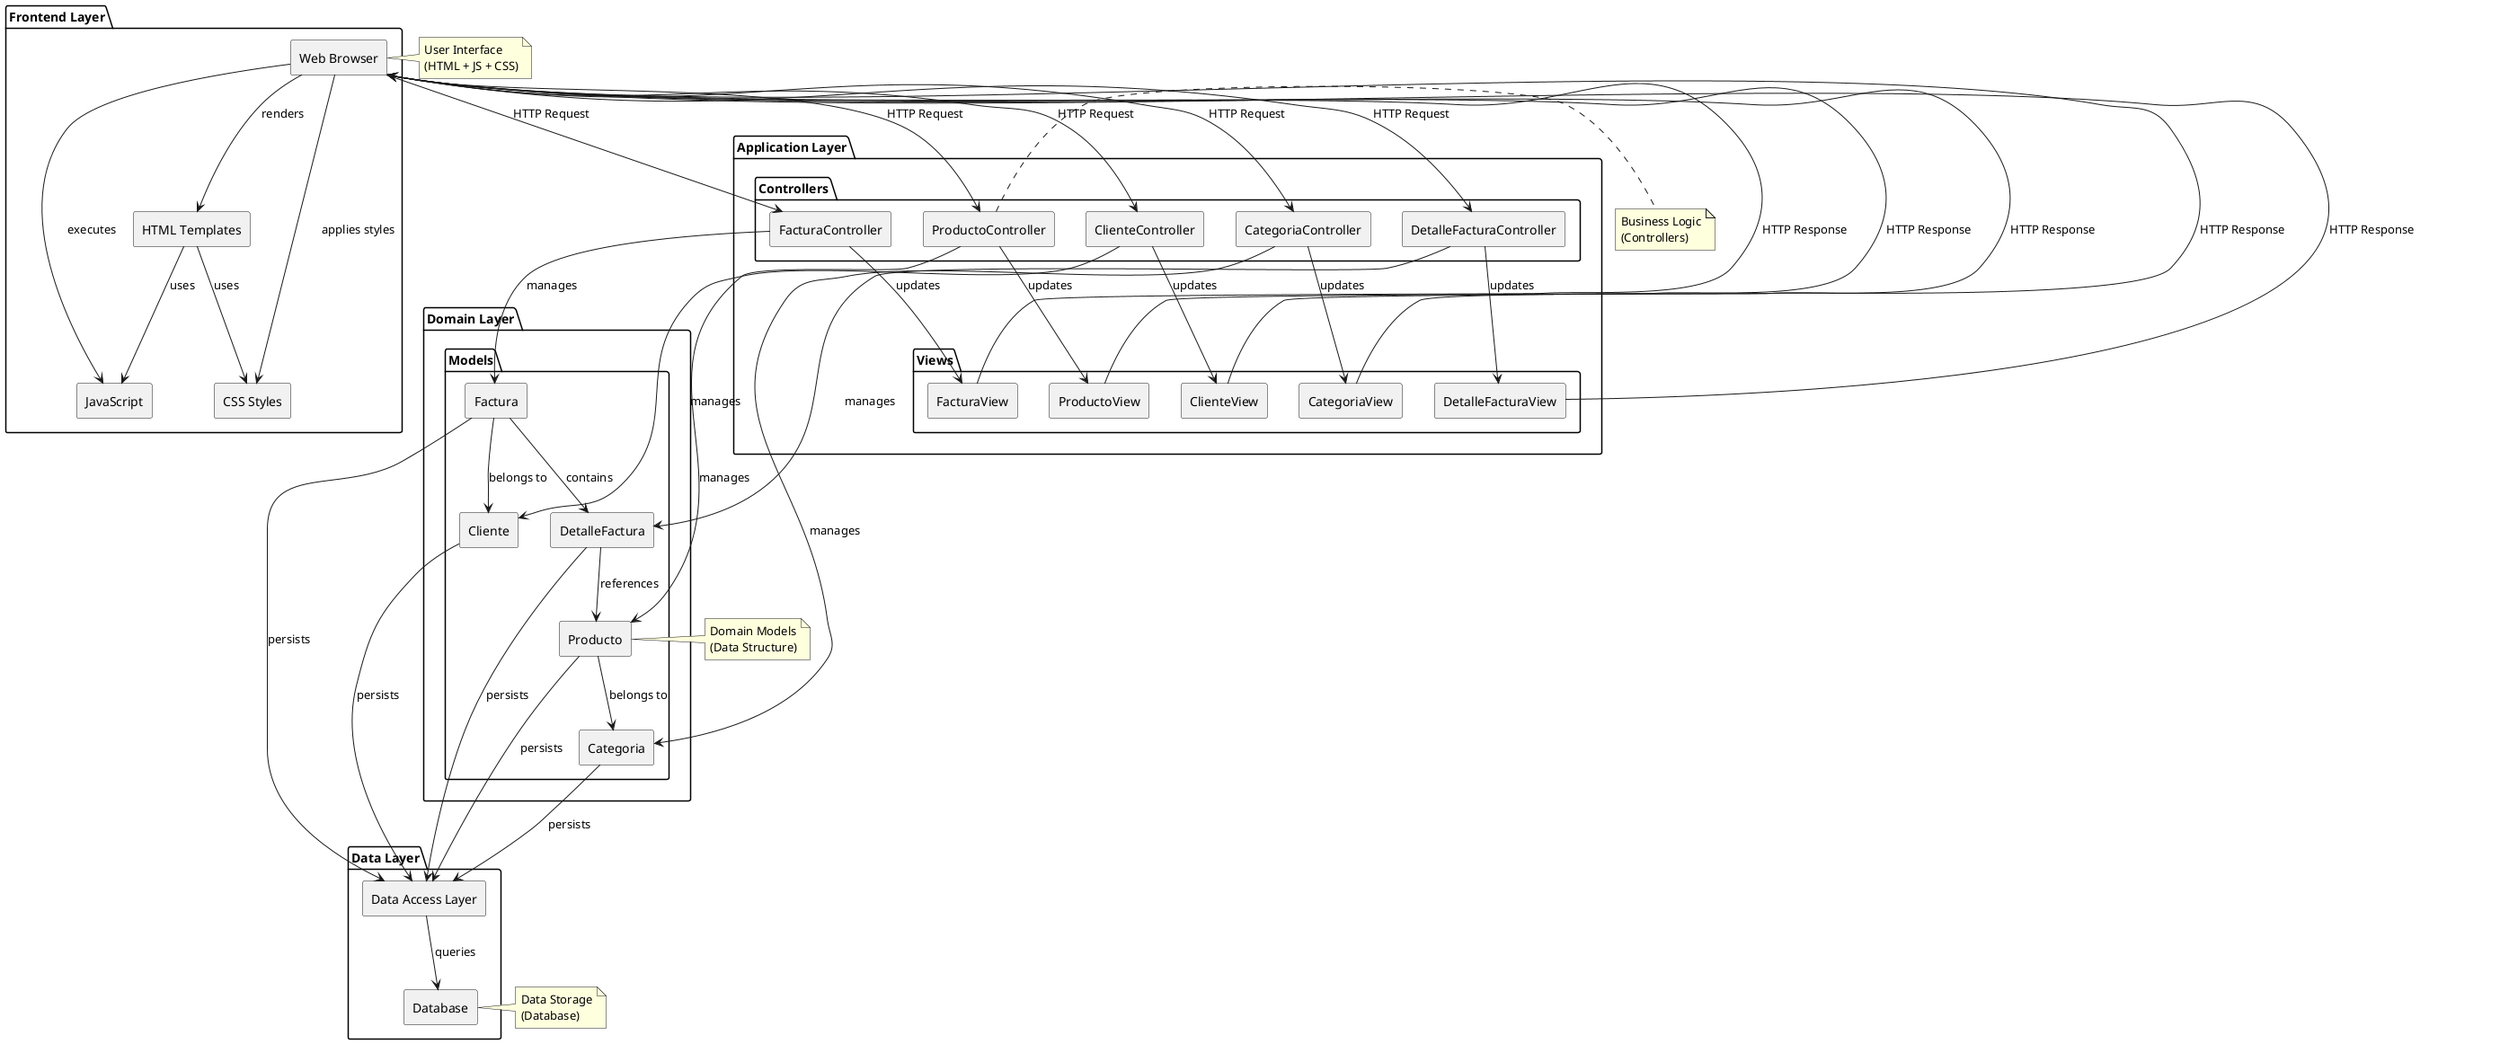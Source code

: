 @startuml MVC Architecture Diagram

!define RECTANGLE class

skinparam componentStyle rectangle
skinparam backgroundColor white
skinparam handwritten false

package "Frontend Layer" {
    [Web Browser] as Browser
    [HTML Templates] as HTML
    [JavaScript] as JS
    [CSS Styles] as CSS
}

package "Application Layer" {
    package "Controllers" {
        [ProductoController] as PC
        [CategoriaController] as CC
        [ClienteController] as ClC
        [FacturaController] as FC
        [DetalleFacturaController] as DFC
    }

    package "Views" {
        [ProductoView] as PV
        [CategoriaView] as CV
        [ClienteView] as ClV
        [FacturaView] as FV
        [DetalleFacturaView] as DFV
    }
}

package "Domain Layer" {
    package "Models" {
        [Producto] as P
        [Categoria] as C
        [Cliente] as Cl
        [Factura] as F
        [DetalleFactura] as DF
    }
}

package "Data Layer" {
    [Database] as DB
    [Data Access Layer] as DAL
}

' Frontend Layer Relationships
Browser --> HTML : renders
Browser --> JS : executes
Browser --> CSS : applies styles
HTML --> JS : uses
HTML --> CSS : uses

' Application Layer Relationships
Browser --> PC : HTTP Request
Browser --> CC : HTTP Request
Browser --> ClC : HTTP Request
Browser --> FC : HTTP Request
Browser --> DFC : HTTP Request

PC --> PV : updates
CC --> CV : updates
ClC --> ClV : updates
FC --> FV : updates
DFC --> DFV : updates

PV --> Browser : HTTP Response
CV --> Browser : HTTP Response
ClV --> Browser : HTTP Response
FV --> Browser : HTTP Response
DFV --> Browser : HTTP Response

' Domain Layer Relationships
PC --> P : manages
CC --> C : manages
ClC --> Cl : manages
FC --> F : manages
DFC --> DF : manages

P --> C : belongs to
F --> Cl : belongs to
F --> DF : contains
DF --> P : references

' Data Layer Relationships
P --> DAL : persists
C --> DAL : persists
Cl --> DAL : persists
F --> DAL : persists
DF --> DAL : persists
DAL --> DB : queries

note right of Browser
  User Interface
  (HTML + JS + CSS)
end note

note right of PC
  Business Logic
  (Controllers)
end note

note right of P
  Domain Models
  (Data Structure)
end note

note right of DB
  Data Storage
  (Database)
end note

@enduml 
